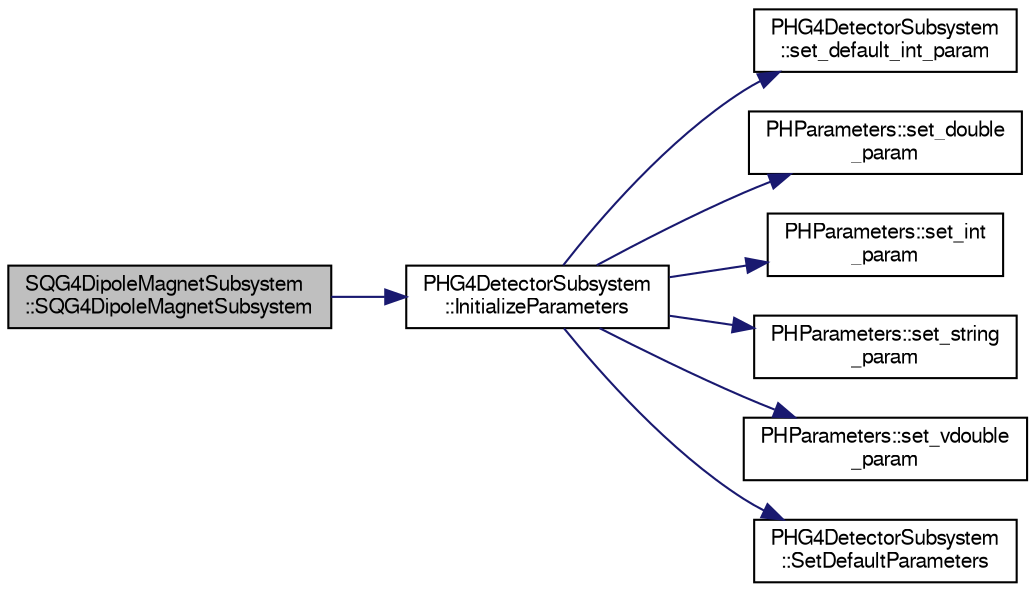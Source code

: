 digraph "SQG4DipoleMagnetSubsystem::SQG4DipoleMagnetSubsystem"
{
  bgcolor="transparent";
  edge [fontname="FreeSans",fontsize="10",labelfontname="FreeSans",labelfontsize="10"];
  node [fontname="FreeSans",fontsize="10",shape=record];
  rankdir="LR";
  Node1 [label="SQG4DipoleMagnetSubsystem\l::SQG4DipoleMagnetSubsystem",height=0.2,width=0.4,color="black", fillcolor="grey75", style="filled" fontcolor="black"];
  Node1 -> Node2 [color="midnightblue",fontsize="10",style="solid",fontname="FreeSans"];
  Node2 [label="PHG4DetectorSubsystem\l::InitializeParameters",height=0.2,width=0.4,color="black",URL="$d5/d29/classPHG4DetectorSubsystem.html#add5cbb7bd43524ba72079425ca230200"];
  Node2 -> Node3 [color="midnightblue",fontsize="10",style="solid",fontname="FreeSans"];
  Node3 [label="PHG4DetectorSubsystem\l::set_default_int_param",height=0.2,width=0.4,color="black",URL="$d5/d29/classPHG4DetectorSubsystem.html#aff8499a0c11c3fa5be809484bbd51693"];
  Node2 -> Node4 [color="midnightblue",fontsize="10",style="solid",fontname="FreeSans"];
  Node4 [label="PHParameters::set_double\l_param",height=0.2,width=0.4,color="black",URL="$dd/dae/classPHParameters.html#a75005aa44390e1eb574603b0b230152b"];
  Node2 -> Node5 [color="midnightblue",fontsize="10",style="solid",fontname="FreeSans"];
  Node5 [label="PHParameters::set_int\l_param",height=0.2,width=0.4,color="black",URL="$dd/dae/classPHParameters.html#a62881b44dd0564425633070316af66ec"];
  Node2 -> Node6 [color="midnightblue",fontsize="10",style="solid",fontname="FreeSans"];
  Node6 [label="PHParameters::set_string\l_param",height=0.2,width=0.4,color="black",URL="$dd/dae/classPHParameters.html#a2ebd6e499647b20dd41ca164e71ca061"];
  Node2 -> Node7 [color="midnightblue",fontsize="10",style="solid",fontname="FreeSans"];
  Node7 [label="PHParameters::set_vdouble\l_param",height=0.2,width=0.4,color="black",URL="$dd/dae/classPHParameters.html#ad9201a6d3a8d35bf69695a6fc30babad"];
  Node2 -> Node8 [color="midnightblue",fontsize="10",style="solid",fontname="FreeSans"];
  Node8 [label="PHG4DetectorSubsystem\l::SetDefaultParameters",height=0.2,width=0.4,color="black",URL="$d5/d29/classPHG4DetectorSubsystem.html#adb39c7396bb4d0a510820ba62a4fa3e4"];
}
